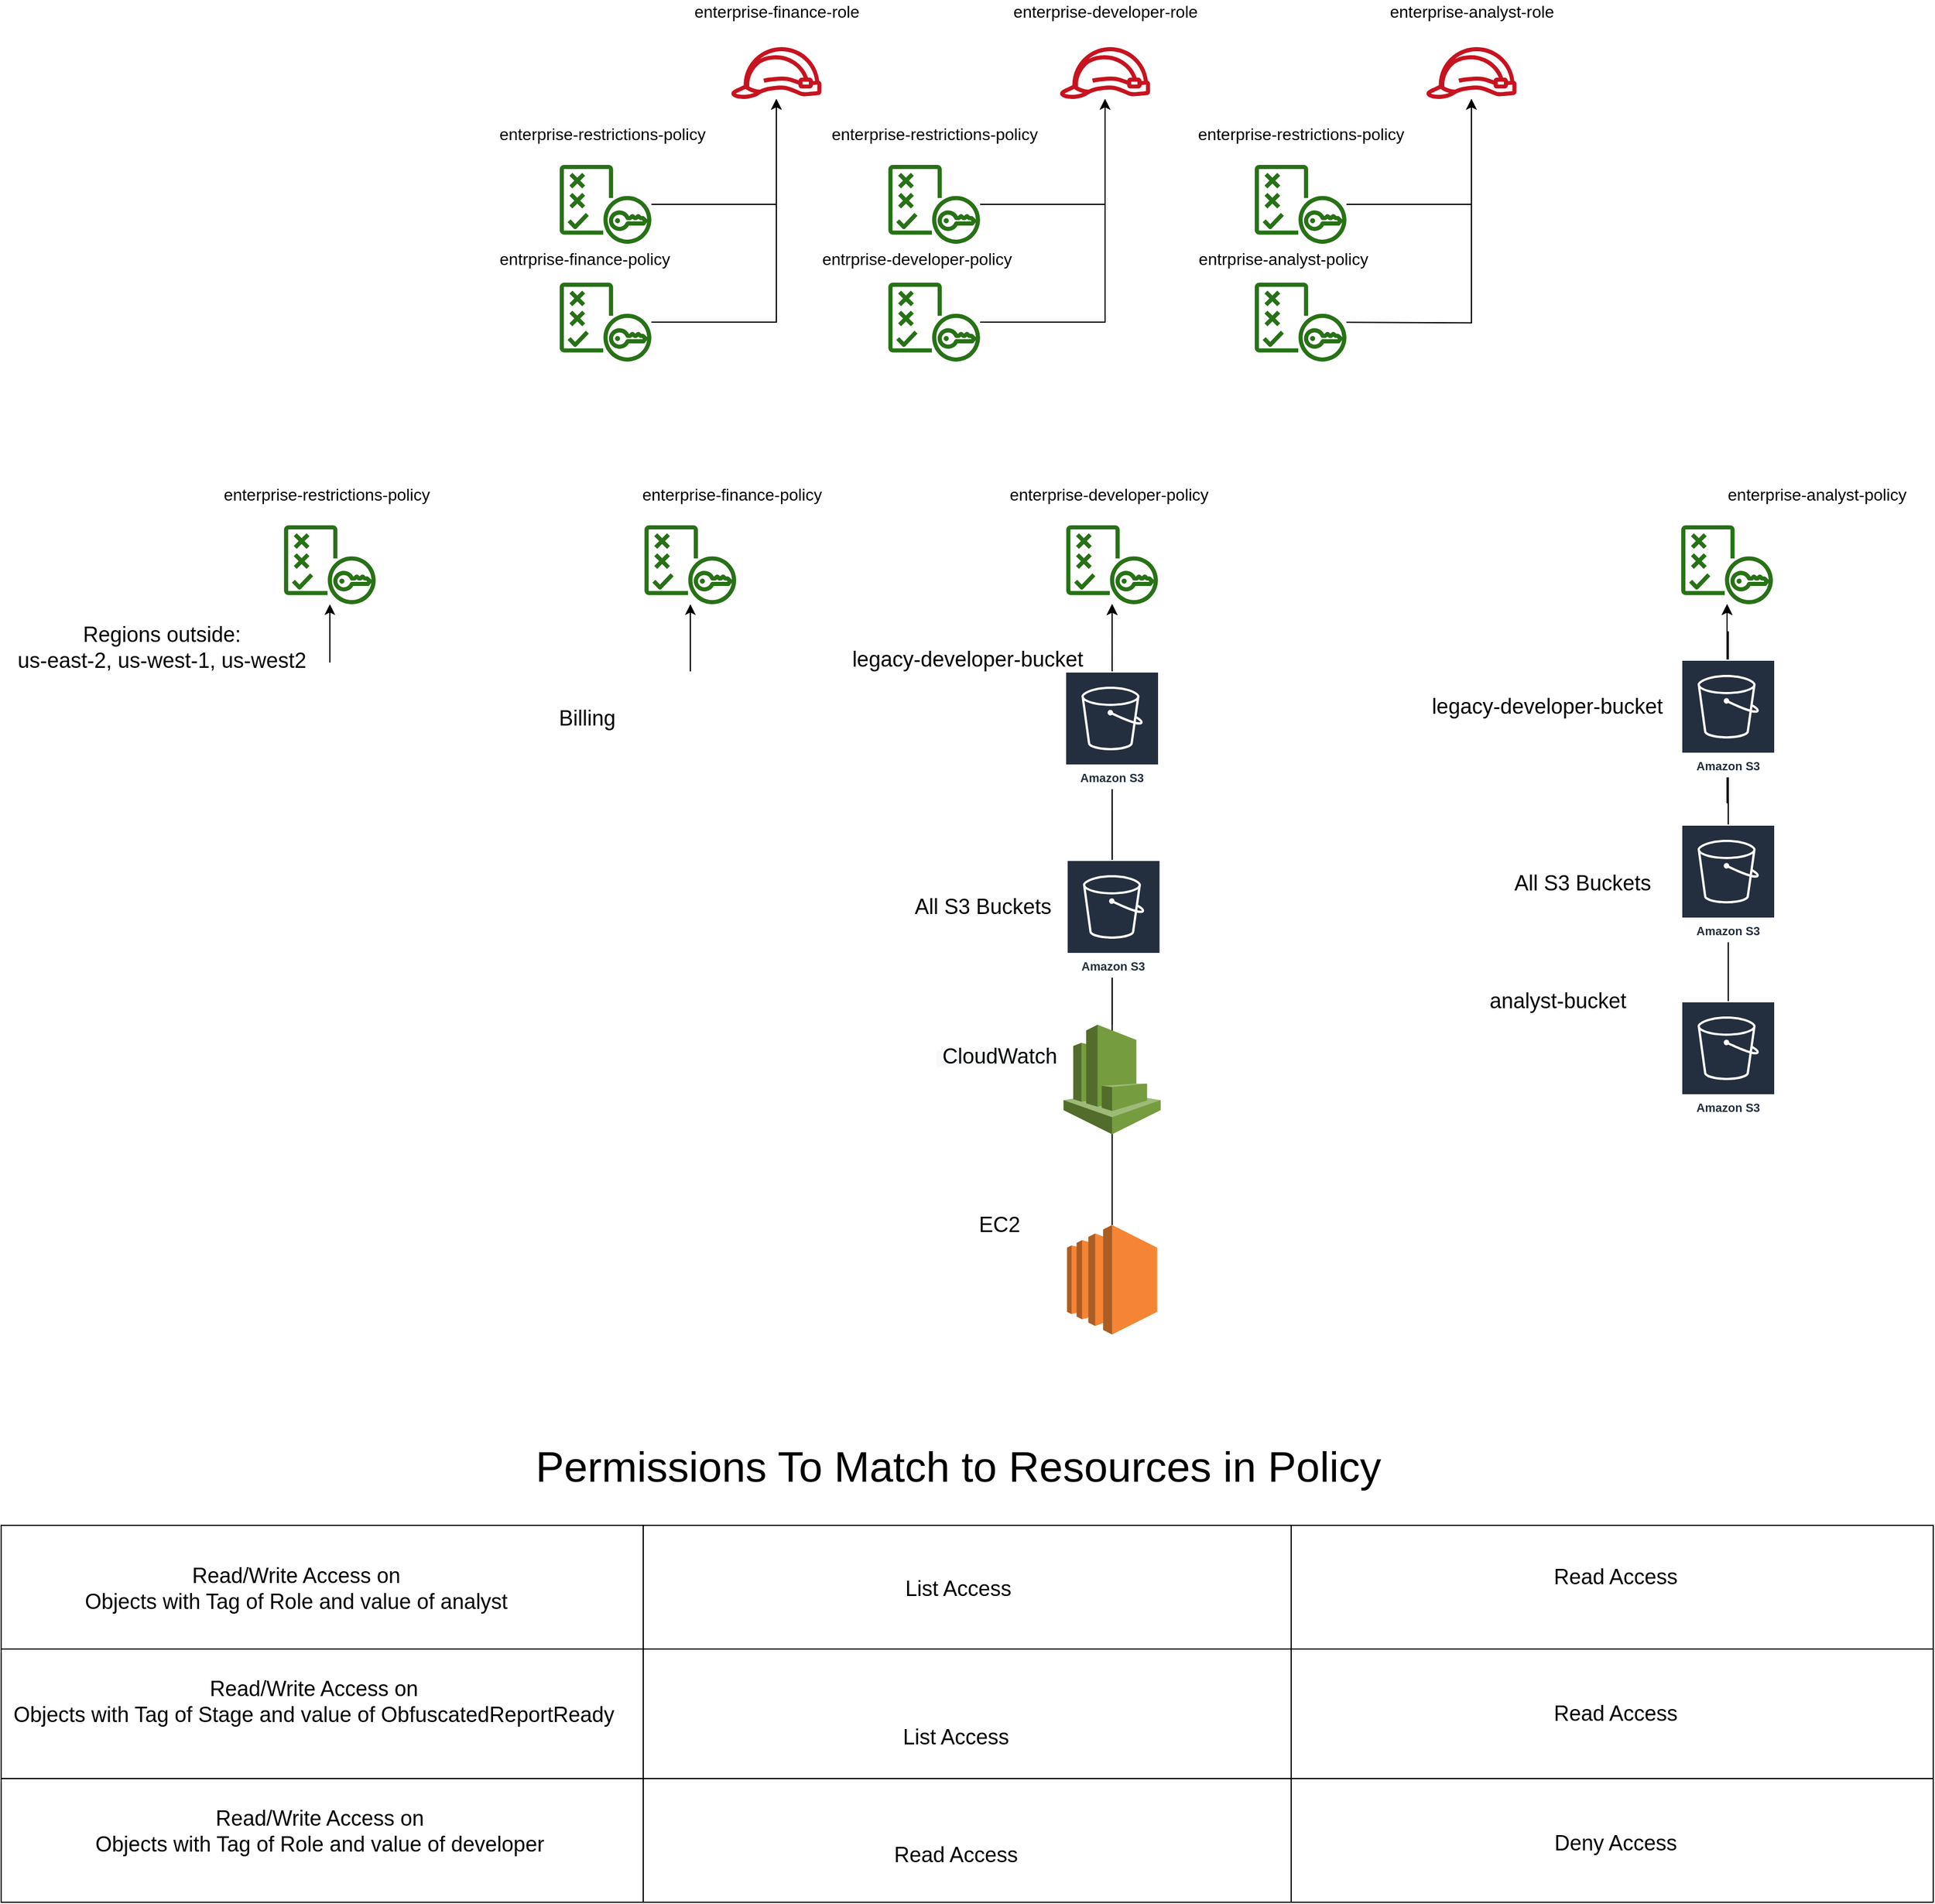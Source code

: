 <mxfile version="14.7.0" type="device"><diagram id="w5K821oeTz1awAXGshNC" name="Page-1"><mxGraphModel dx="3677" dy="1232" grid="1" gridSize="10" guides="1" tooltips="1" connect="1" arrows="1" fold="1" page="1" pageScale="1" pageWidth="850" pageHeight="1100" math="0" shadow="0"><root><mxCell id="0"/><mxCell id="1" parent="0"/><mxCell id="CtiDj0RwR12A_qyLrrcz-13" value="" style="shape=table;html=1;whiteSpace=wrap;startSize=0;container=1;collapsible=0;childLayout=tableLayout;" parent="1" vertex="1"><mxGeometry x="-1665" y="1395" width="1640" height="320" as="geometry"/></mxCell><mxCell id="CtiDj0RwR12A_qyLrrcz-14" value="" style="shape=partialRectangle;html=1;whiteSpace=wrap;collapsible=0;dropTarget=0;pointerEvents=0;fillColor=none;top=0;left=0;bottom=0;right=0;points=[[0,0.5],[1,0.5]];portConstraint=eastwest;" parent="CtiDj0RwR12A_qyLrrcz-13" vertex="1"><mxGeometry width="1640" height="105" as="geometry"/></mxCell><mxCell id="CtiDj0RwR12A_qyLrrcz-15" value="" style="shape=partialRectangle;html=1;whiteSpace=wrap;connectable=0;overflow=hidden;fillColor=none;top=0;left=0;bottom=0;right=0;" parent="CtiDj0RwR12A_qyLrrcz-14" vertex="1"><mxGeometry width="545" height="105" as="geometry"/></mxCell><mxCell id="CtiDj0RwR12A_qyLrrcz-16" value="" style="shape=partialRectangle;html=1;whiteSpace=wrap;connectable=0;overflow=hidden;fillColor=none;top=0;left=0;bottom=0;right=0;" parent="CtiDj0RwR12A_qyLrrcz-14" vertex="1"><mxGeometry x="545" width="550" height="105" as="geometry"/></mxCell><mxCell id="CtiDj0RwR12A_qyLrrcz-17" value="" style="shape=partialRectangle;html=1;whiteSpace=wrap;connectable=0;overflow=hidden;fillColor=none;top=0;left=0;bottom=0;right=0;" parent="CtiDj0RwR12A_qyLrrcz-14" vertex="1"><mxGeometry x="1095" width="545" height="105" as="geometry"/></mxCell><mxCell id="CtiDj0RwR12A_qyLrrcz-18" value="" style="shape=partialRectangle;html=1;whiteSpace=wrap;collapsible=0;dropTarget=0;pointerEvents=0;fillColor=none;top=0;left=0;bottom=0;right=0;points=[[0,0.5],[1,0.5]];portConstraint=eastwest;" parent="CtiDj0RwR12A_qyLrrcz-13" vertex="1"><mxGeometry y="105" width="1640" height="110" as="geometry"/></mxCell><mxCell id="CtiDj0RwR12A_qyLrrcz-19" value="" style="shape=partialRectangle;html=1;whiteSpace=wrap;connectable=0;overflow=hidden;fillColor=none;top=0;left=0;bottom=0;right=0;" parent="CtiDj0RwR12A_qyLrrcz-18" vertex="1"><mxGeometry width="545" height="110" as="geometry"/></mxCell><mxCell id="CtiDj0RwR12A_qyLrrcz-20" value="" style="shape=partialRectangle;html=1;whiteSpace=wrap;connectable=0;overflow=hidden;fillColor=none;top=0;left=0;bottom=0;right=0;" parent="CtiDj0RwR12A_qyLrrcz-18" vertex="1"><mxGeometry x="545" width="550" height="110" as="geometry"/></mxCell><mxCell id="CtiDj0RwR12A_qyLrrcz-21" value="" style="shape=partialRectangle;html=1;whiteSpace=wrap;connectable=0;overflow=hidden;fillColor=none;top=0;left=0;bottom=0;right=0;" parent="CtiDj0RwR12A_qyLrrcz-18" vertex="1"><mxGeometry x="1095" width="545" height="110" as="geometry"/></mxCell><mxCell id="CtiDj0RwR12A_qyLrrcz-22" value="" style="shape=partialRectangle;html=1;whiteSpace=wrap;collapsible=0;dropTarget=0;pointerEvents=0;fillColor=none;top=0;left=0;bottom=0;right=0;points=[[0,0.5],[1,0.5]];portConstraint=eastwest;" parent="CtiDj0RwR12A_qyLrrcz-13" vertex="1"><mxGeometry y="215" width="1640" height="105" as="geometry"/></mxCell><mxCell id="CtiDj0RwR12A_qyLrrcz-23" value="" style="shape=partialRectangle;html=1;whiteSpace=wrap;connectable=0;overflow=hidden;fillColor=none;top=0;left=0;bottom=0;right=0;" parent="CtiDj0RwR12A_qyLrrcz-22" vertex="1"><mxGeometry width="545" height="105" as="geometry"/></mxCell><mxCell id="CtiDj0RwR12A_qyLrrcz-24" value="" style="shape=partialRectangle;html=1;whiteSpace=wrap;connectable=0;overflow=hidden;fillColor=none;top=0;left=0;bottom=0;right=0;" parent="CtiDj0RwR12A_qyLrrcz-22" vertex="1"><mxGeometry x="545" width="550" height="105" as="geometry"/></mxCell><mxCell id="CtiDj0RwR12A_qyLrrcz-25" value="" style="shape=partialRectangle;html=1;whiteSpace=wrap;connectable=0;overflow=hidden;fillColor=none;top=0;left=0;bottom=0;right=0;" parent="CtiDj0RwR12A_qyLrrcz-22" vertex="1"><mxGeometry x="1095" width="545" height="105" as="geometry"/></mxCell><mxCell id="ErIYv4OMnf4zSdU8zCp9-1" value="" style="outlineConnect=0;fontColor=#232F3E;gradientColor=none;fillColor=#C7131F;strokeColor=none;dashed=0;verticalLabelPosition=bottom;verticalAlign=top;align=center;html=1;fontSize=12;fontStyle=0;aspect=fixed;pointerEvents=1;shape=mxgraph.aws4.role;" parent="1" vertex="1"><mxGeometry x="-1046" y="140" width="78" height="44" as="geometry"/></mxCell><mxCell id="ErIYv4OMnf4zSdU8zCp9-23" style="edgeStyle=orthogonalEdgeStyle;rounded=0;orthogonalLoop=1;jettySize=auto;html=1;" parent="1" source="ErIYv4OMnf4zSdU8zCp9-4" target="ErIYv4OMnf4zSdU8zCp9-1" edge="1"><mxGeometry relative="1" as="geometry"><mxPoint x="-1007" y="200" as="targetPoint"/></mxGeometry></mxCell><mxCell id="ErIYv4OMnf4zSdU8zCp9-4" value="" style="outlineConnect=0;fontColor=#232F3E;gradientColor=none;fillColor=#277116;strokeColor=none;dashed=0;verticalLabelPosition=bottom;verticalAlign=top;align=center;html=1;fontSize=12;fontStyle=0;aspect=fixed;pointerEvents=1;shape=mxgraph.aws4.policy;" parent="1" vertex="1"><mxGeometry x="-1191" y="340" width="78" height="67" as="geometry"/></mxCell><mxCell id="ErIYv4OMnf4zSdU8zCp9-21" style="edgeStyle=orthogonalEdgeStyle;rounded=0;orthogonalLoop=1;jettySize=auto;html=1;" parent="1" source="ErIYv4OMnf4zSdU8zCp9-7" target="ErIYv4OMnf4zSdU8zCp9-1" edge="1"><mxGeometry relative="1" as="geometry"/></mxCell><mxCell id="ErIYv4OMnf4zSdU8zCp9-7" value="" style="outlineConnect=0;fontColor=#232F3E;gradientColor=none;fillColor=#277116;strokeColor=none;dashed=0;verticalLabelPosition=bottom;verticalAlign=top;align=center;html=1;fontSize=12;fontStyle=0;aspect=fixed;pointerEvents=1;shape=mxgraph.aws4.policy;" parent="1" vertex="1"><mxGeometry x="-1191" y="240" width="78" height="67" as="geometry"/></mxCell><mxCell id="ErIYv4OMnf4zSdU8zCp9-12" value="&lt;font style=&quot;font-size: 14px&quot;&gt;entrprise-finance-policy&lt;/font&gt;" style="text;html=1;align=center;verticalAlign=middle;resizable=0;points=[];autosize=1;" parent="1" vertex="1"><mxGeometry x="-1250" y="310" width="160" height="20" as="geometry"/></mxCell><mxCell id="ErIYv4OMnf4zSdU8zCp9-18" value="&lt;span style=&quot;font-size: 14px&quot;&gt;enterprise-restrictions-policy&lt;/span&gt;" style="text;html=1;align=center;verticalAlign=middle;resizable=0;points=[];autosize=1;" parent="1" vertex="1"><mxGeometry x="-1250" y="204" width="190" height="20" as="geometry"/></mxCell><mxCell id="ErIYv4OMnf4zSdU8zCp9-24" value="&lt;span style=&quot;font-size: 14px&quot;&gt;enterprise-finance-role&lt;/span&gt;" style="text;html=1;align=center;verticalAlign=middle;resizable=0;points=[];autosize=1;" parent="1" vertex="1"><mxGeometry x="-1087" y="100" width="160" height="20" as="geometry"/></mxCell><mxCell id="ErIYv4OMnf4zSdU8zCp9-25" value="" style="outlineConnect=0;fontColor=#232F3E;gradientColor=none;fillColor=#C7131F;strokeColor=none;dashed=0;verticalLabelPosition=bottom;verticalAlign=top;align=center;html=1;fontSize=12;fontStyle=0;aspect=fixed;pointerEvents=1;shape=mxgraph.aws4.role;" parent="1" vertex="1"><mxGeometry x="-767" y="140" width="78" height="44" as="geometry"/></mxCell><mxCell id="ErIYv4OMnf4zSdU8zCp9-26" style="edgeStyle=orthogonalEdgeStyle;rounded=0;orthogonalLoop=1;jettySize=auto;html=1;" parent="1" source="ErIYv4OMnf4zSdU8zCp9-27" target="ErIYv4OMnf4zSdU8zCp9-25" edge="1"><mxGeometry relative="1" as="geometry"><mxPoint x="-728" y="200" as="targetPoint"/></mxGeometry></mxCell><mxCell id="ErIYv4OMnf4zSdU8zCp9-27" value="" style="outlineConnect=0;fontColor=#232F3E;gradientColor=none;fillColor=#277116;strokeColor=none;dashed=0;verticalLabelPosition=bottom;verticalAlign=top;align=center;html=1;fontSize=12;fontStyle=0;aspect=fixed;pointerEvents=1;shape=mxgraph.aws4.policy;" parent="1" vertex="1"><mxGeometry x="-912" y="340" width="78" height="67" as="geometry"/></mxCell><mxCell id="ErIYv4OMnf4zSdU8zCp9-28" style="edgeStyle=orthogonalEdgeStyle;rounded=0;orthogonalLoop=1;jettySize=auto;html=1;" parent="1" source="ErIYv4OMnf4zSdU8zCp9-29" target="ErIYv4OMnf4zSdU8zCp9-25" edge="1"><mxGeometry relative="1" as="geometry"/></mxCell><mxCell id="ErIYv4OMnf4zSdU8zCp9-29" value="" style="outlineConnect=0;fontColor=#232F3E;gradientColor=none;fillColor=#277116;strokeColor=none;dashed=0;verticalLabelPosition=bottom;verticalAlign=top;align=center;html=1;fontSize=12;fontStyle=0;aspect=fixed;pointerEvents=1;shape=mxgraph.aws4.policy;" parent="1" vertex="1"><mxGeometry x="-912" y="240" width="78" height="67" as="geometry"/></mxCell><mxCell id="ErIYv4OMnf4zSdU8zCp9-30" value="&lt;font style=&quot;font-size: 14px&quot;&gt;entrprise-developer-policy&lt;/font&gt;" style="text;html=1;align=center;verticalAlign=middle;resizable=0;points=[];autosize=1;" parent="1" vertex="1"><mxGeometry x="-978" y="310" width="180" height="20" as="geometry"/></mxCell><mxCell id="ErIYv4OMnf4zSdU8zCp9-31" value="&lt;span style=&quot;font-size: 14px&quot;&gt;enterprise-restrictions-policy&lt;/span&gt;" style="text;html=1;align=center;verticalAlign=middle;resizable=0;points=[];autosize=1;" parent="1" vertex="1"><mxGeometry x="-968" y="204" width="190" height="20" as="geometry"/></mxCell><mxCell id="ErIYv4OMnf4zSdU8zCp9-32" value="&lt;span style=&quot;font-size: 14px&quot;&gt;enterprise-developer-role&lt;/span&gt;" style="text;html=1;align=center;verticalAlign=middle;resizable=0;points=[];autosize=1;" parent="1" vertex="1"><mxGeometry x="-813" y="100" width="170" height="20" as="geometry"/></mxCell><mxCell id="ErIYv4OMnf4zSdU8zCp9-33" value="" style="outlineConnect=0;fontColor=#232F3E;gradientColor=none;fillColor=#C7131F;strokeColor=none;dashed=0;verticalLabelPosition=bottom;verticalAlign=top;align=center;html=1;fontSize=12;fontStyle=0;aspect=fixed;pointerEvents=1;shape=mxgraph.aws4.role;" parent="1" vertex="1"><mxGeometry x="-456" y="140" width="78" height="44" as="geometry"/></mxCell><mxCell id="ErIYv4OMnf4zSdU8zCp9-34" style="edgeStyle=orthogonalEdgeStyle;rounded=0;orthogonalLoop=1;jettySize=auto;html=1;" parent="1" target="ErIYv4OMnf4zSdU8zCp9-33" edge="1"><mxGeometry relative="1" as="geometry"><mxPoint x="-417" y="200" as="targetPoint"/><mxPoint x="-523.167" y="373.571" as="sourcePoint"/></mxGeometry></mxCell><mxCell id="ErIYv4OMnf4zSdU8zCp9-35" style="edgeStyle=orthogonalEdgeStyle;rounded=0;orthogonalLoop=1;jettySize=auto;html=1;" parent="1" source="ErIYv4OMnf4zSdU8zCp9-36" target="ErIYv4OMnf4zSdU8zCp9-33" edge="1"><mxGeometry relative="1" as="geometry"/></mxCell><mxCell id="ErIYv4OMnf4zSdU8zCp9-36" value="" style="outlineConnect=0;fontColor=#232F3E;gradientColor=none;fillColor=#277116;strokeColor=none;dashed=0;verticalLabelPosition=bottom;verticalAlign=top;align=center;html=1;fontSize=12;fontStyle=0;aspect=fixed;pointerEvents=1;shape=mxgraph.aws4.policy;" parent="1" vertex="1"><mxGeometry x="-601" y="240" width="78" height="67" as="geometry"/></mxCell><mxCell id="ErIYv4OMnf4zSdU8zCp9-37" value="&lt;font style=&quot;font-size: 14px&quot;&gt;entrprise-analyst-policy&lt;/font&gt;" style="text;html=1;align=center;verticalAlign=middle;resizable=0;points=[];autosize=1;" parent="1" vertex="1"><mxGeometry x="-657" y="310" width="160" height="20" as="geometry"/></mxCell><mxCell id="ErIYv4OMnf4zSdU8zCp9-38" value="&lt;span style=&quot;font-size: 14px&quot;&gt;enterprise-restrictions-policy&lt;/span&gt;" style="text;html=1;align=center;verticalAlign=middle;resizable=0;points=[];autosize=1;" parent="1" vertex="1"><mxGeometry x="-657" y="204" width="190" height="20" as="geometry"/></mxCell><mxCell id="ErIYv4OMnf4zSdU8zCp9-39" value="&lt;span style=&quot;font-size: 14px&quot;&gt;enterprise-analyst-role&lt;/span&gt;" style="text;html=1;align=center;verticalAlign=middle;resizable=0;points=[];autosize=1;" parent="1" vertex="1"><mxGeometry x="-492" y="100" width="150" height="20" as="geometry"/></mxCell><mxCell id="ErIYv4OMnf4zSdU8zCp9-40" value="" style="outlineConnect=0;fontColor=#232F3E;gradientColor=none;fillColor=#277116;strokeColor=none;dashed=0;verticalLabelPosition=bottom;verticalAlign=top;align=center;html=1;fontSize=12;fontStyle=0;aspect=fixed;pointerEvents=1;shape=mxgraph.aws4.policy;" parent="1" vertex="1"><mxGeometry x="-601" y="340" width="78" height="67" as="geometry"/></mxCell><mxCell id="ErIYv4OMnf4zSdU8zCp9-41" value="" style="outlineConnect=0;fontColor=#232F3E;gradientColor=none;fillColor=#277116;strokeColor=none;dashed=0;verticalLabelPosition=bottom;verticalAlign=top;align=center;html=1;fontSize=12;fontStyle=0;aspect=fixed;pointerEvents=1;shape=mxgraph.aws4.policy;" parent="1" vertex="1"><mxGeometry x="-1425" y="546" width="78" height="67" as="geometry"/></mxCell><mxCell id="ErIYv4OMnf4zSdU8zCp9-42" value="&lt;span style=&quot;font-size: 14px&quot;&gt;enterprise-restrictions-policy&lt;/span&gt;" style="text;html=1;align=center;verticalAlign=middle;resizable=0;points=[];autosize=1;" parent="1" vertex="1"><mxGeometry x="-1484" y="510" width="190" height="20" as="geometry"/></mxCell><mxCell id="ErIYv4OMnf4zSdU8zCp9-45" value="" style="outlineConnect=0;fontColor=#232F3E;gradientColor=none;fillColor=#277116;strokeColor=none;dashed=0;verticalLabelPosition=bottom;verticalAlign=top;align=center;html=1;fontSize=12;fontStyle=0;aspect=fixed;pointerEvents=1;shape=mxgraph.aws4.policy;" parent="1" vertex="1"><mxGeometry x="-1119" y="546" width="78" height="67" as="geometry"/></mxCell><mxCell id="ErIYv4OMnf4zSdU8zCp9-46" value="&lt;span style=&quot;font-size: 14px&quot;&gt;enterprise-finance-policy&lt;/span&gt;" style="text;html=1;align=center;verticalAlign=middle;resizable=0;points=[];autosize=1;" parent="1" vertex="1"><mxGeometry x="-1130" y="510" width="170" height="20" as="geometry"/></mxCell><mxCell id="ErIYv4OMnf4zSdU8zCp9-47" value="" style="outlineConnect=0;fontColor=#232F3E;gradientColor=none;fillColor=#277116;strokeColor=none;dashed=0;verticalLabelPosition=bottom;verticalAlign=top;align=center;html=1;fontSize=12;fontStyle=0;aspect=fixed;pointerEvents=1;shape=mxgraph.aws4.policy;" parent="1" vertex="1"><mxGeometry x="-761" y="546" width="78" height="67" as="geometry"/></mxCell><mxCell id="ErIYv4OMnf4zSdU8zCp9-48" value="&lt;span style=&quot;font-size: 14px&quot;&gt;enterprise-developer-policy&lt;/span&gt;" style="text;html=1;align=center;verticalAlign=middle;resizable=0;points=[];autosize=1;" parent="1" vertex="1"><mxGeometry x="-815" y="510" width="180" height="20" as="geometry"/></mxCell><mxCell id="ErIYv4OMnf4zSdU8zCp9-49" value="" style="outlineConnect=0;fontColor=#232F3E;gradientColor=none;fillColor=#277116;strokeColor=none;dashed=0;verticalLabelPosition=bottom;verticalAlign=top;align=center;html=1;fontSize=12;fontStyle=0;aspect=fixed;pointerEvents=1;shape=mxgraph.aws4.policy;" parent="1" vertex="1"><mxGeometry x="-239" y="546" width="78" height="67" as="geometry"/></mxCell><mxCell id="ErIYv4OMnf4zSdU8zCp9-50" value="&lt;span style=&quot;font-size: 14px&quot;&gt;enterprise-analyst-policy&lt;/span&gt;" style="text;html=1;align=center;verticalAlign=middle;resizable=0;points=[];autosize=1;" parent="1" vertex="1"><mxGeometry x="-209" y="510" width="170" height="20" as="geometry"/></mxCell><mxCell id="ErIYv4OMnf4zSdU8zCp9-58" style="edgeStyle=orthogonalEdgeStyle;rounded=0;orthogonalLoop=1;jettySize=auto;html=1;" parent="1" source="ErIYv4OMnf4zSdU8zCp9-55" target="ErIYv4OMnf4zSdU8zCp9-45" edge="1"><mxGeometry relative="1" as="geometry"/></mxCell><mxCell id="ErIYv4OMnf4zSdU8zCp9-55" value="" style="shape=image;html=1;verticalAlign=top;verticalLabelPosition=bottom;labelBackgroundColor=#ffffff;imageAspect=0;aspect=fixed;image=https://cdn0.iconfinder.com/data/icons/duesseldorf/32/invoice.png" parent="1" vertex="1"><mxGeometry x="-1122" y="670" width="84" height="84" as="geometry"/></mxCell><mxCell id="ErIYv4OMnf4zSdU8zCp9-60" value="&lt;font style=&quot;font-size: 18px&quot;&gt;Billing&lt;/font&gt;" style="text;html=1;align=center;verticalAlign=middle;resizable=0;points=[];autosize=1;" parent="1" vertex="1"><mxGeometry x="-1198" y="700" width="60" height="20" as="geometry"/></mxCell><mxCell id="ErIYv4OMnf4zSdU8zCp9-63" style="edgeStyle=orthogonalEdgeStyle;rounded=0;orthogonalLoop=1;jettySize=auto;html=1;" parent="1" source="ErIYv4OMnf4zSdU8zCp9-62" target="ErIYv4OMnf4zSdU8zCp9-47" edge="1"><mxGeometry relative="1" as="geometry"/></mxCell><mxCell id="ErIYv4OMnf4zSdU8zCp9-64" value="&lt;font style=&quot;font-size: 18px&quot;&gt;Read/Write Access on &lt;br&gt;Objects with Tag of Role and value of developer&lt;/font&gt;" style="text;html=1;align=center;verticalAlign=middle;resizable=0;points=[];autosize=1;" parent="1" vertex="1"><mxGeometry x="-1595" y="1635" width="400" height="40" as="geometry"/></mxCell><mxCell id="ErIYv4OMnf4zSdU8zCp9-66" style="edgeStyle=orthogonalEdgeStyle;rounded=0;orthogonalLoop=1;jettySize=auto;html=1;" parent="1" source="ErIYv4OMnf4zSdU8zCp9-65" target="ErIYv4OMnf4zSdU8zCp9-47" edge="1"><mxGeometry relative="1" as="geometry"><mxPoint x="-722" y="620" as="targetPoint"/></mxGeometry></mxCell><mxCell id="ErIYv4OMnf4zSdU8zCp9-68" value="&lt;font style=&quot;font-size: 18px&quot;&gt;Read Access&lt;/font&gt;" style="text;html=1;align=center;verticalAlign=middle;resizable=0;points=[];autosize=1;" parent="1" vertex="1"><mxGeometry x="-915" y="1665" width="120" height="20" as="geometry"/></mxCell><mxCell id="ErIYv4OMnf4zSdU8zCp9-74" style="edgeStyle=orthogonalEdgeStyle;rounded=0;orthogonalLoop=1;jettySize=auto;html=1;" parent="1" source="ErIYv4OMnf4zSdU8zCp9-65" target="ErIYv4OMnf4zSdU8zCp9-47" edge="1"><mxGeometry relative="1" as="geometry"><mxPoint x="-722" y="990" as="sourcePoint"/></mxGeometry></mxCell><mxCell id="ErIYv4OMnf4zSdU8zCp9-97" style="edgeStyle=orthogonalEdgeStyle;rounded=0;orthogonalLoop=1;jettySize=auto;html=1;" parent="1" source="ErIYv4OMnf4zSdU8zCp9-69" target="ErIYv4OMnf4zSdU8zCp9-47" edge="1"><mxGeometry relative="1" as="geometry"><mxPoint x="-722" y="620" as="targetPoint"/></mxGeometry></mxCell><mxCell id="ErIYv4OMnf4zSdU8zCp9-69" value="" style="outlineConnect=0;dashed=0;verticalLabelPosition=bottom;verticalAlign=top;align=center;html=1;shape=mxgraph.aws3.ec2;fillColor=#F58534;gradientColor=none;" parent="1" vertex="1"><mxGeometry x="-760.25" y="1140" width="76.5" height="93" as="geometry"/></mxCell><mxCell id="ErIYv4OMnf4zSdU8zCp9-62" value="Amazon S3" style="outlineConnect=0;fontColor=#232F3E;gradientColor=none;strokeColor=#ffffff;fillColor=#232F3E;dashed=0;verticalLabelPosition=middle;verticalAlign=bottom;align=center;html=1;whiteSpace=wrap;fontSize=10;fontStyle=1;spacing=3;shape=mxgraph.aws4.productIcon;prIcon=mxgraph.aws4.s3;" parent="1" vertex="1"><mxGeometry x="-762" y="670" width="80" height="100" as="geometry"/></mxCell><mxCell id="ErIYv4OMnf4zSdU8zCp9-77" style="edgeStyle=orthogonalEdgeStyle;rounded=0;orthogonalLoop=1;jettySize=auto;html=1;" parent="1" source="ErIYv4OMnf4zSdU8zCp9-75" target="ErIYv4OMnf4zSdU8zCp9-41" edge="1"><mxGeometry relative="1" as="geometry"/></mxCell><mxCell id="ErIYv4OMnf4zSdU8zCp9-75" value="" style="shape=image;html=1;verticalAlign=top;verticalLabelPosition=bottom;labelBackgroundColor=#ffffff;imageAspect=0;aspect=fixed;image=https://cdn1.iconfinder.com/data/icons/ui-essentials-14/32/UI_Essentials_deny-128.png" parent="1" vertex="1"><mxGeometry x="-1435.5" y="662.5" width="99" height="99" as="geometry"/></mxCell><mxCell id="ErIYv4OMnf4zSdU8zCp9-76" value="&lt;font style=&quot;font-size: 18px&quot;&gt;Regions outside:&lt;br&gt;us-east-2, us-west-1, us-west2&lt;/font&gt;" style="text;html=1;align=center;verticalAlign=middle;resizable=0;points=[];autosize=1;" parent="1" vertex="1"><mxGeometry x="-1659" y="630" width="260" height="40" as="geometry"/></mxCell><mxCell id="ErIYv4OMnf4zSdU8zCp9-83" style="edgeStyle=orthogonalEdgeStyle;rounded=0;orthogonalLoop=1;jettySize=auto;html=1;" parent="1" source="ErIYv4OMnf4zSdU8zCp9-81" target="ErIYv4OMnf4zSdU8zCp9-49" edge="1"><mxGeometry relative="1" as="geometry"/></mxCell><mxCell id="ErIYv4OMnf4zSdU8zCp9-82" value="&lt;font style=&quot;font-size: 18px&quot;&gt;Read/Write Access on &lt;br&gt;Objects with Tag of Role and value of analyst&lt;/font&gt;" style="text;html=1;align=center;verticalAlign=middle;resizable=0;points=[];autosize=1;" parent="1" vertex="1"><mxGeometry x="-1600" y="1429" width="370" height="40" as="geometry"/></mxCell><mxCell id="ErIYv4OMnf4zSdU8zCp9-84" value="&lt;font style=&quot;font-size: 18px&quot;&gt;legacy-developer-bucket&lt;/font&gt;" style="text;html=1;align=center;verticalAlign=middle;resizable=0;points=[];autosize=1;" parent="1" vertex="1"><mxGeometry x="-950" y="650" width="210" height="20" as="geometry"/></mxCell><mxCell id="ErIYv4OMnf4zSdU8zCp9-87" style="edgeStyle=orthogonalEdgeStyle;rounded=0;orthogonalLoop=1;jettySize=auto;html=1;" parent="1" source="ErIYv4OMnf4zSdU8zCp9-86" target="ErIYv4OMnf4zSdU8zCp9-49" edge="1"><mxGeometry relative="1" as="geometry"/></mxCell><mxCell id="ErIYv4OMnf4zSdU8zCp9-88" value="&lt;font style=&quot;font-size: 18px&quot;&gt;List Access&lt;/font&gt;" style="text;html=1;align=center;verticalAlign=middle;resizable=0;points=[];autosize=1;" parent="1" vertex="1"><mxGeometry x="-908" y="1439" width="110" height="20" as="geometry"/></mxCell><mxCell id="ErIYv4OMnf4zSdU8zCp9-91" style="edgeStyle=orthogonalEdgeStyle;rounded=0;orthogonalLoop=1;jettySize=auto;html=1;" parent="1" source="ErIYv4OMnf4zSdU8zCp9-89" target="ErIYv4OMnf4zSdU8zCp9-49" edge="1"><mxGeometry relative="1" as="geometry"/></mxCell><mxCell id="ErIYv4OMnf4zSdU8zCp9-89" value="Amazon S3" style="outlineConnect=0;fontColor=#232F3E;gradientColor=none;strokeColor=#ffffff;fillColor=#232F3E;dashed=0;verticalLabelPosition=middle;verticalAlign=bottom;align=center;html=1;whiteSpace=wrap;fontSize=10;fontStyle=1;spacing=3;shape=mxgraph.aws4.productIcon;prIcon=mxgraph.aws4.s3;" parent="1" vertex="1"><mxGeometry x="-239" y="950" width="80" height="100" as="geometry"/></mxCell><mxCell id="ErIYv4OMnf4zSdU8zCp9-86" value="Amazon S3" style="outlineConnect=0;fontColor=#232F3E;gradientColor=none;strokeColor=#ffffff;fillColor=#232F3E;dashed=0;verticalLabelPosition=middle;verticalAlign=bottom;align=center;html=1;whiteSpace=wrap;fontSize=10;fontStyle=1;spacing=3;shape=mxgraph.aws4.productIcon;prIcon=mxgraph.aws4.s3;" parent="1" vertex="1"><mxGeometry x="-239" y="800" width="80" height="100" as="geometry"/></mxCell><mxCell id="ErIYv4OMnf4zSdU8zCp9-92" value="&lt;font style=&quot;font-size: 18px&quot;&gt;Read/Write Access on &lt;br&gt;Objects with Tag of Stage and value of&amp;nbsp;ObfuscatedReportReady&lt;/font&gt;" style="text;html=1;align=center;verticalAlign=middle;resizable=0;points=[];autosize=1;" parent="1" vertex="1"><mxGeometry x="-1665" y="1525" width="530" height="40" as="geometry"/></mxCell><mxCell id="ErIYv4OMnf4zSdU8zCp9-94" value="&lt;font style=&quot;font-size: 18px&quot;&gt;All S3 Buckets&lt;/font&gt;" style="text;html=1;align=center;verticalAlign=middle;resizable=0;points=[];autosize=1;" parent="1" vertex="1"><mxGeometry x="-897" y="860" width="130" height="20" as="geometry"/></mxCell><mxCell id="ErIYv4OMnf4zSdU8zCp9-95" value="Amazon S3" style="outlineConnect=0;fontColor=#232F3E;gradientColor=none;strokeColor=#ffffff;fillColor=#232F3E;dashed=0;verticalLabelPosition=middle;verticalAlign=bottom;align=center;html=1;whiteSpace=wrap;fontSize=10;fontStyle=1;spacing=3;shape=mxgraph.aws4.productIcon;prIcon=mxgraph.aws4.s3;" parent="1" vertex="1"><mxGeometry x="-760.75" y="830" width="80" height="100" as="geometry"/></mxCell><mxCell id="ErIYv4OMnf4zSdU8zCp9-65" value="" style="outlineConnect=0;dashed=0;verticalLabelPosition=bottom;verticalAlign=top;align=center;html=1;shape=mxgraph.aws3.cloudwatch;fillColor=#759C3E;gradientColor=none;" parent="1" vertex="1"><mxGeometry x="-763.25" y="970" width="82.5" height="93" as="geometry"/></mxCell><mxCell id="ErIYv4OMnf4zSdU8zCp9-81" value="Amazon S3" style="outlineConnect=0;fontColor=#232F3E;gradientColor=none;strokeColor=#ffffff;fillColor=#232F3E;dashed=0;verticalLabelPosition=middle;verticalAlign=bottom;align=center;html=1;whiteSpace=wrap;fontSize=10;fontStyle=1;spacing=3;shape=mxgraph.aws4.productIcon;prIcon=mxgraph.aws4.s3;" parent="1" vertex="1"><mxGeometry x="-239" y="660" width="80" height="100" as="geometry"/></mxCell><mxCell id="CtiDj0RwR12A_qyLrrcz-1" value="&lt;span style=&quot;color: rgb(0 , 0 , 0) ; font-family: &amp;#34;helvetica&amp;#34; ; font-style: normal ; font-weight: 400 ; letter-spacing: normal ; text-align: center ; text-indent: 0px ; text-transform: none ; word-spacing: 0px ; background-color: rgb(248 , 249 , 250) ; display: inline ; float: none&quot;&gt;&lt;font style=&quot;font-size: 18px&quot;&gt;&amp;nbsp;CloudWatch&lt;/font&gt;&lt;/span&gt;" style="text;whiteSpace=wrap;html=1;" parent="1" vertex="1"><mxGeometry x="-873.25" y="980" width="110" height="30" as="geometry"/></mxCell><mxCell id="CtiDj0RwR12A_qyLrrcz-2" value="&lt;font style=&quot;font-size: 18px&quot;&gt;EC2&lt;/font&gt;" style="text;html=1;align=center;verticalAlign=middle;resizable=0;points=[];autosize=1;" parent="1" vertex="1"><mxGeometry x="-843.25" y="1130" width="50" height="20" as="geometry"/></mxCell><mxCell id="CtiDj0RwR12A_qyLrrcz-3" value="&lt;font style=&quot;font-size: 18px&quot;&gt;analyst-bucket&lt;/font&gt;" style="text;html=1;align=center;verticalAlign=middle;resizable=0;points=[];autosize=1;" parent="1" vertex="1"><mxGeometry x="-409" y="940" width="130" height="20" as="geometry"/></mxCell><mxCell id="CtiDj0RwR12A_qyLrrcz-4" value="&lt;font style=&quot;font-size: 18px&quot;&gt;Read Access&lt;/font&gt;" style="text;html=1;align=center;verticalAlign=middle;resizable=0;points=[];autosize=1;" parent="1" vertex="1"><mxGeometry x="-355" y="1429" width="120" height="20" as="geometry"/></mxCell><mxCell id="CtiDj0RwR12A_qyLrrcz-5" value="&lt;font style=&quot;font-size: 18px&quot;&gt;legacy-developer-bucket&lt;/font&gt;" style="text;html=1;align=center;verticalAlign=middle;resizable=0;points=[];autosize=1;" parent="1" vertex="1"><mxGeometry x="-458" y="690" width="210" height="20" as="geometry"/></mxCell><mxCell id="CtiDj0RwR12A_qyLrrcz-6" value="&lt;font style=&quot;font-size: 18px&quot;&gt;Deny Access&lt;/font&gt;" style="text;html=1;align=center;verticalAlign=middle;resizable=0;points=[];autosize=1;" parent="1" vertex="1"><mxGeometry x="-355" y="1655" width="120" height="20" as="geometry"/></mxCell><mxCell id="CtiDj0RwR12A_qyLrrcz-7" value="&lt;font style=&quot;font-size: 18px&quot;&gt;All S3 Buckets&lt;/font&gt;" style="text;html=1;align=center;verticalAlign=middle;resizable=0;points=[];autosize=1;" parent="1" vertex="1"><mxGeometry x="-388" y="840" width="130" height="20" as="geometry"/></mxCell><mxCell id="CtiDj0RwR12A_qyLrrcz-8" value="&lt;font style=&quot;font-size: 18px&quot;&gt;Read Access&lt;/font&gt;" style="text;html=1;align=center;verticalAlign=middle;resizable=0;points=[];autosize=1;" parent="1" vertex="1"><mxGeometry x="-355" y="1545" width="120" height="20" as="geometry"/></mxCell><mxCell id="CtiDj0RwR12A_qyLrrcz-11" value="&lt;font style=&quot;font-size: 18px&quot;&gt;List Access&lt;/font&gt;" style="text;html=1;align=center;verticalAlign=middle;resizable=0;points=[];autosize=1;" parent="1" vertex="1"><mxGeometry x="-910" y="1565" width="110" height="20" as="geometry"/></mxCell><mxCell id="CtiDj0RwR12A_qyLrrcz-12" value="&lt;font style=&quot;font-size: 36px&quot;&gt;Permissions To Match to Resources in Policy&lt;/font&gt;" style="text;html=1;align=center;verticalAlign=middle;resizable=0;points=[];autosize=1;strokeColor=none;" parent="1" vertex="1"><mxGeometry x="-1218" y="1330" width="730" height="30" as="geometry"/></mxCell></root></mxGraphModel></diagram></mxfile>